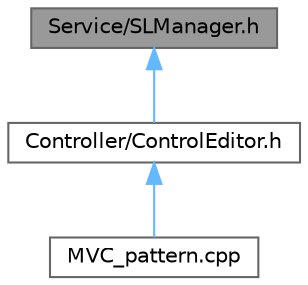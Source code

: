 digraph "Service/SLManager.h"
{
 // LATEX_PDF_SIZE
  bgcolor="transparent";
  edge [fontname=Helvetica,fontsize=10,labelfontname=Helvetica,labelfontsize=10];
  node [fontname=Helvetica,fontsize=10,shape=box,height=0.2,width=0.4];
  Node1 [id="Node000001",label="Service/SLManager.h",height=0.2,width=0.4,color="gray40", fillcolor="grey60", style="filled", fontcolor="black",tooltip="header file SLManager.h"];
  Node1 -> Node2 [id="edge1_Node000001_Node000002",dir="back",color="steelblue1",style="solid",tooltip=" "];
  Node2 [id="Node000002",label="Controller/ControlEditor.h",height=0.2,width=0.4,color="grey40", fillcolor="white", style="filled",URL="$_control_editor_8h.html",tooltip="header file ControlEditor.h"];
  Node2 -> Node3 [id="edge2_Node000002_Node000003",dir="back",color="steelblue1",style="solid",tooltip=" "];
  Node3 [id="Node000003",label="MVC_pattern.cpp",height=0.2,width=0.4,color="grey40", fillcolor="white", style="filled",URL="$_m_v_c__pattern_8cpp.html",tooltip="файл MVC_pattern.cpp"];
}
